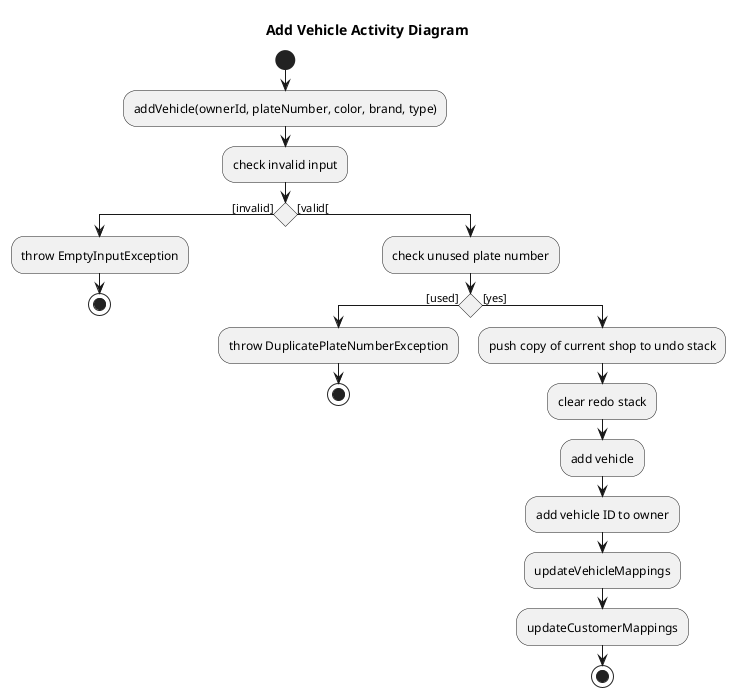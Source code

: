 @startuml
skinparam conditionStyle diamond
title Add Vehicle Activity Diagram
start
:addVehicle(ownerId, plateNumber, color, brand, type);
:check invalid input;
if () then ([invalid])
   :throw EmptyInputException;
   stop
else ([valid[)
:check unused plate number;
if () then ([used])
    :throw DuplicatePlateNumberException;
    stop
else ([yes])
    :push copy of current shop to undo stack;
    :clear redo stack;
    :add vehicle;
    :add vehicle ID to owner;
    :updateVehicleMappings;
    :updateCustomerMappings;
stop
@enduml

